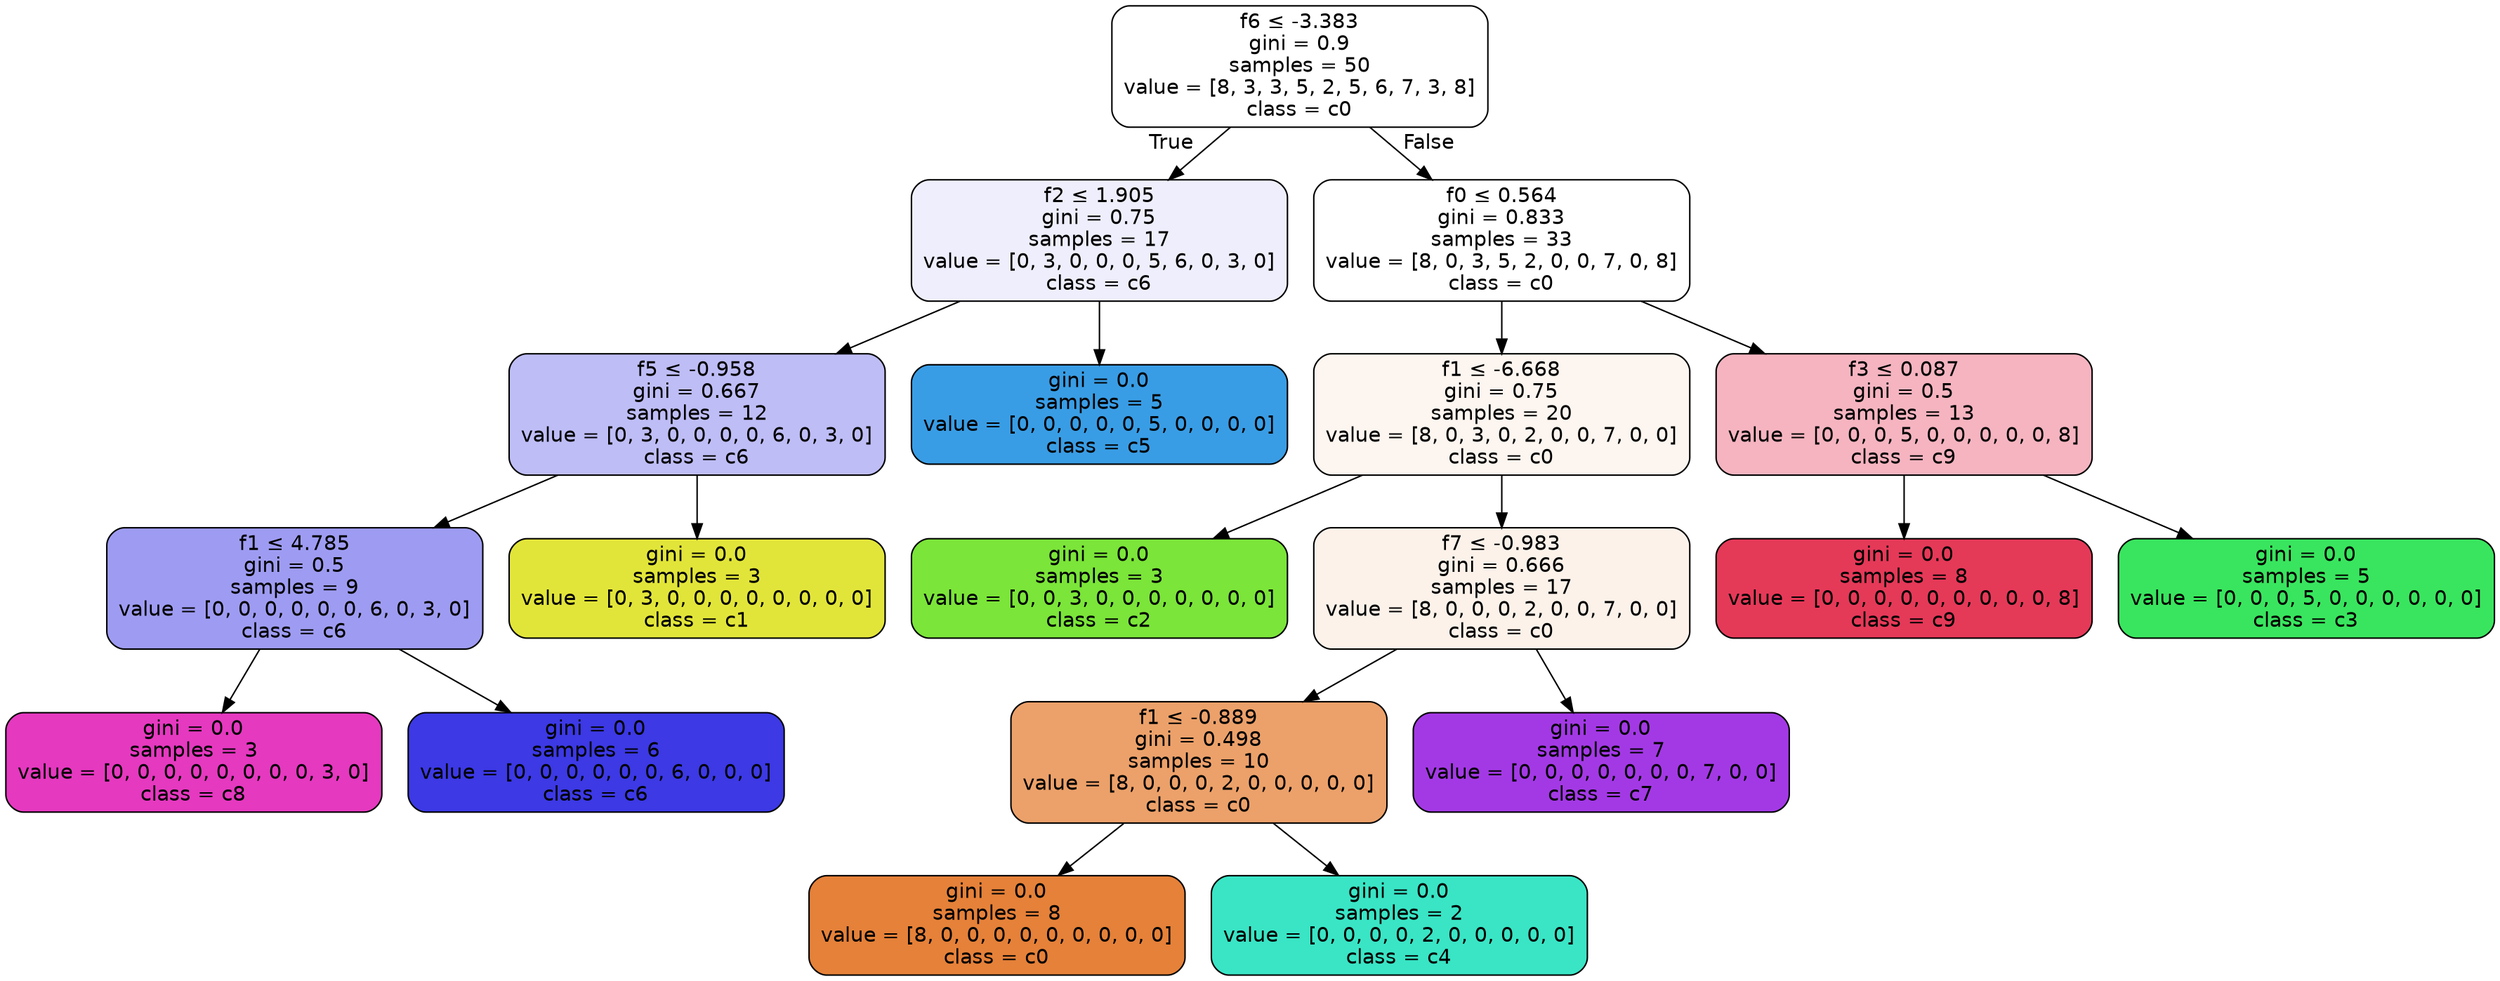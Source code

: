 digraph Tree {
node [shape=box, style="filled, rounded", color="black", fontname=helvetica] ;
edge [fontname=helvetica] ;
0 [label=<f6 &le; -3.383<br/>gini = 0.9<br/>samples = 50<br/>value = [8, 3, 3, 5, 2, 5, 6, 7, 3, 8]<br/>class = c0>, fillcolor="#e5813900"] ;
1 [label=<f2 &le; 1.905<br/>gini = 0.75<br/>samples = 17<br/>value = [0, 3, 0, 0, 0, 5, 6, 0, 3, 0]<br/>class = c6>, fillcolor="#3c39e515"] ;
0 -> 1 [labeldistance=2.5, labelangle=45, headlabel="True"] ;
2 [label=<f5 &le; -0.958<br/>gini = 0.667<br/>samples = 12<br/>value = [0, 3, 0, 0, 0, 0, 6, 0, 3, 0]<br/>class = c6>, fillcolor="#3c39e555"] ;
1 -> 2 ;
3 [label=<f1 &le; 4.785<br/>gini = 0.5<br/>samples = 9<br/>value = [0, 0, 0, 0, 0, 0, 6, 0, 3, 0]<br/>class = c6>, fillcolor="#3c39e57f"] ;
2 -> 3 ;
4 [label=<gini = 0.0<br/>samples = 3<br/>value = [0, 0, 0, 0, 0, 0, 0, 0, 3, 0]<br/>class = c8>, fillcolor="#e539c0ff"] ;
3 -> 4 ;
5 [label=<gini = 0.0<br/>samples = 6<br/>value = [0, 0, 0, 0, 0, 0, 6, 0, 0, 0]<br/>class = c6>, fillcolor="#3c39e5ff"] ;
3 -> 5 ;
6 [label=<gini = 0.0<br/>samples = 3<br/>value = [0, 3, 0, 0, 0, 0, 0, 0, 0, 0]<br/>class = c1>, fillcolor="#e2e539ff"] ;
2 -> 6 ;
7 [label=<gini = 0.0<br/>samples = 5<br/>value = [0, 0, 0, 0, 0, 5, 0, 0, 0, 0]<br/>class = c5>, fillcolor="#399de5ff"] ;
1 -> 7 ;
8 [label=<f0 &le; 0.564<br/>gini = 0.833<br/>samples = 33<br/>value = [8, 0, 3, 5, 2, 0, 0, 7, 0, 8]<br/>class = c0>, fillcolor="#e5813900"] ;
0 -> 8 [labeldistance=2.5, labelangle=-45, headlabel="False"] ;
9 [label=<f1 &le; -6.668<br/>gini = 0.75<br/>samples = 20<br/>value = [8, 0, 3, 0, 2, 0, 0, 7, 0, 0]<br/>class = c0>, fillcolor="#e5813914"] ;
8 -> 9 ;
10 [label=<gini = 0.0<br/>samples = 3<br/>value = [0, 0, 3, 0, 0, 0, 0, 0, 0, 0]<br/>class = c2>, fillcolor="#7be539ff"] ;
9 -> 10 ;
11 [label=<f7 &le; -0.983<br/>gini = 0.666<br/>samples = 17<br/>value = [8, 0, 0, 0, 2, 0, 0, 7, 0, 0]<br/>class = c0>, fillcolor="#e581391a"] ;
9 -> 11 ;
12 [label=<f1 &le; -0.889<br/>gini = 0.498<br/>samples = 10<br/>value = [8, 0, 0, 0, 2, 0, 0, 0, 0, 0]<br/>class = c0>, fillcolor="#e58139bf"] ;
11 -> 12 ;
13 [label=<gini = 0.0<br/>samples = 8<br/>value = [8, 0, 0, 0, 0, 0, 0, 0, 0, 0]<br/>class = c0>, fillcolor="#e58139ff"] ;
12 -> 13 ;
14 [label=<gini = 0.0<br/>samples = 2<br/>value = [0, 0, 0, 0, 2, 0, 0, 0, 0, 0]<br/>class = c4>, fillcolor="#39e5c5ff"] ;
12 -> 14 ;
15 [label=<gini = 0.0<br/>samples = 7<br/>value = [0, 0, 0, 0, 0, 0, 0, 7, 0, 0]<br/>class = c7>, fillcolor="#a339e5ff"] ;
11 -> 15 ;
16 [label=<f3 &le; 0.087<br/>gini = 0.5<br/>samples = 13<br/>value = [0, 0, 0, 5, 0, 0, 0, 0, 0, 8]<br/>class = c9>, fillcolor="#e5395860"] ;
8 -> 16 ;
17 [label=<gini = 0.0<br/>samples = 8<br/>value = [0, 0, 0, 0, 0, 0, 0, 0, 0, 8]<br/>class = c9>, fillcolor="#e53958ff"] ;
16 -> 17 ;
18 [label=<gini = 0.0<br/>samples = 5<br/>value = [0, 0, 0, 5, 0, 0, 0, 0, 0, 0]<br/>class = c3>, fillcolor="#39e55eff"] ;
16 -> 18 ;
}
